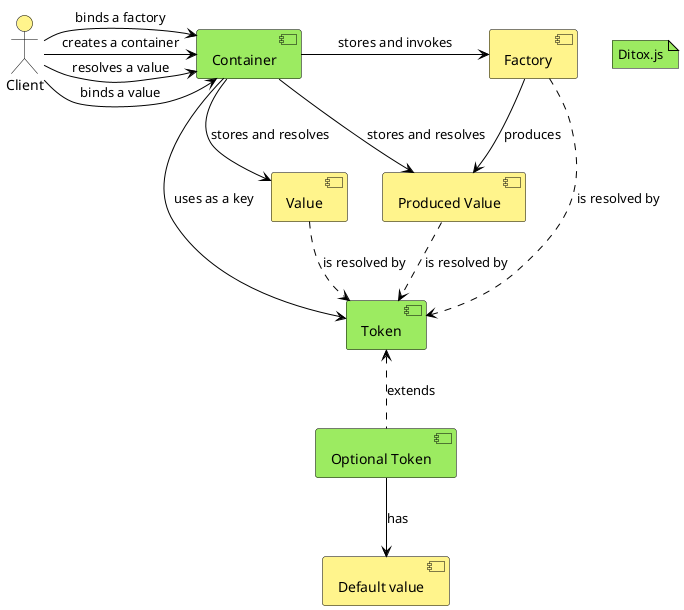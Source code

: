 @startuml
'https://plantuml.com/component-diagram

skinparam note {
  BorderColor black
}

skinparam component {
  BorderColor black
  BackgroundColor #FFF48C
  ArrowColor black
}

skinparam actor {
  BorderColor black
  BackgroundColor #FFF48C
  ArrowColor black
}

actor Client

'component Container #d2e660
component Container #9CEB61
component Token #9CEB61
component "Optional Token" as OptionalToken #9CEB61

note as DitoxNote #9CEB61
  Ditox.js
end note

component Value
component "Produced Value" as ProducedValue
component Factory
component "Default value" as DefaultValue

Client -> Container : creates a container
Client -> Container : binds a value
Client -> Container : binds a factory
Client -> Container : resolves a value

Container -> Factory : stores and invokes
Container --> Token : uses as a key
Container --> Value : stores and resolves
Container --> ProducedValue : stores and resolves

Factory --> ProducedValue : produces
Factory ..> Token : is resolved by
Value ..> Token : is resolved by
ProducedValue ..> Token : is resolved by

Token <.. OptionalToken : extends
OptionalToken --> DefaultValue : has

@enduml

